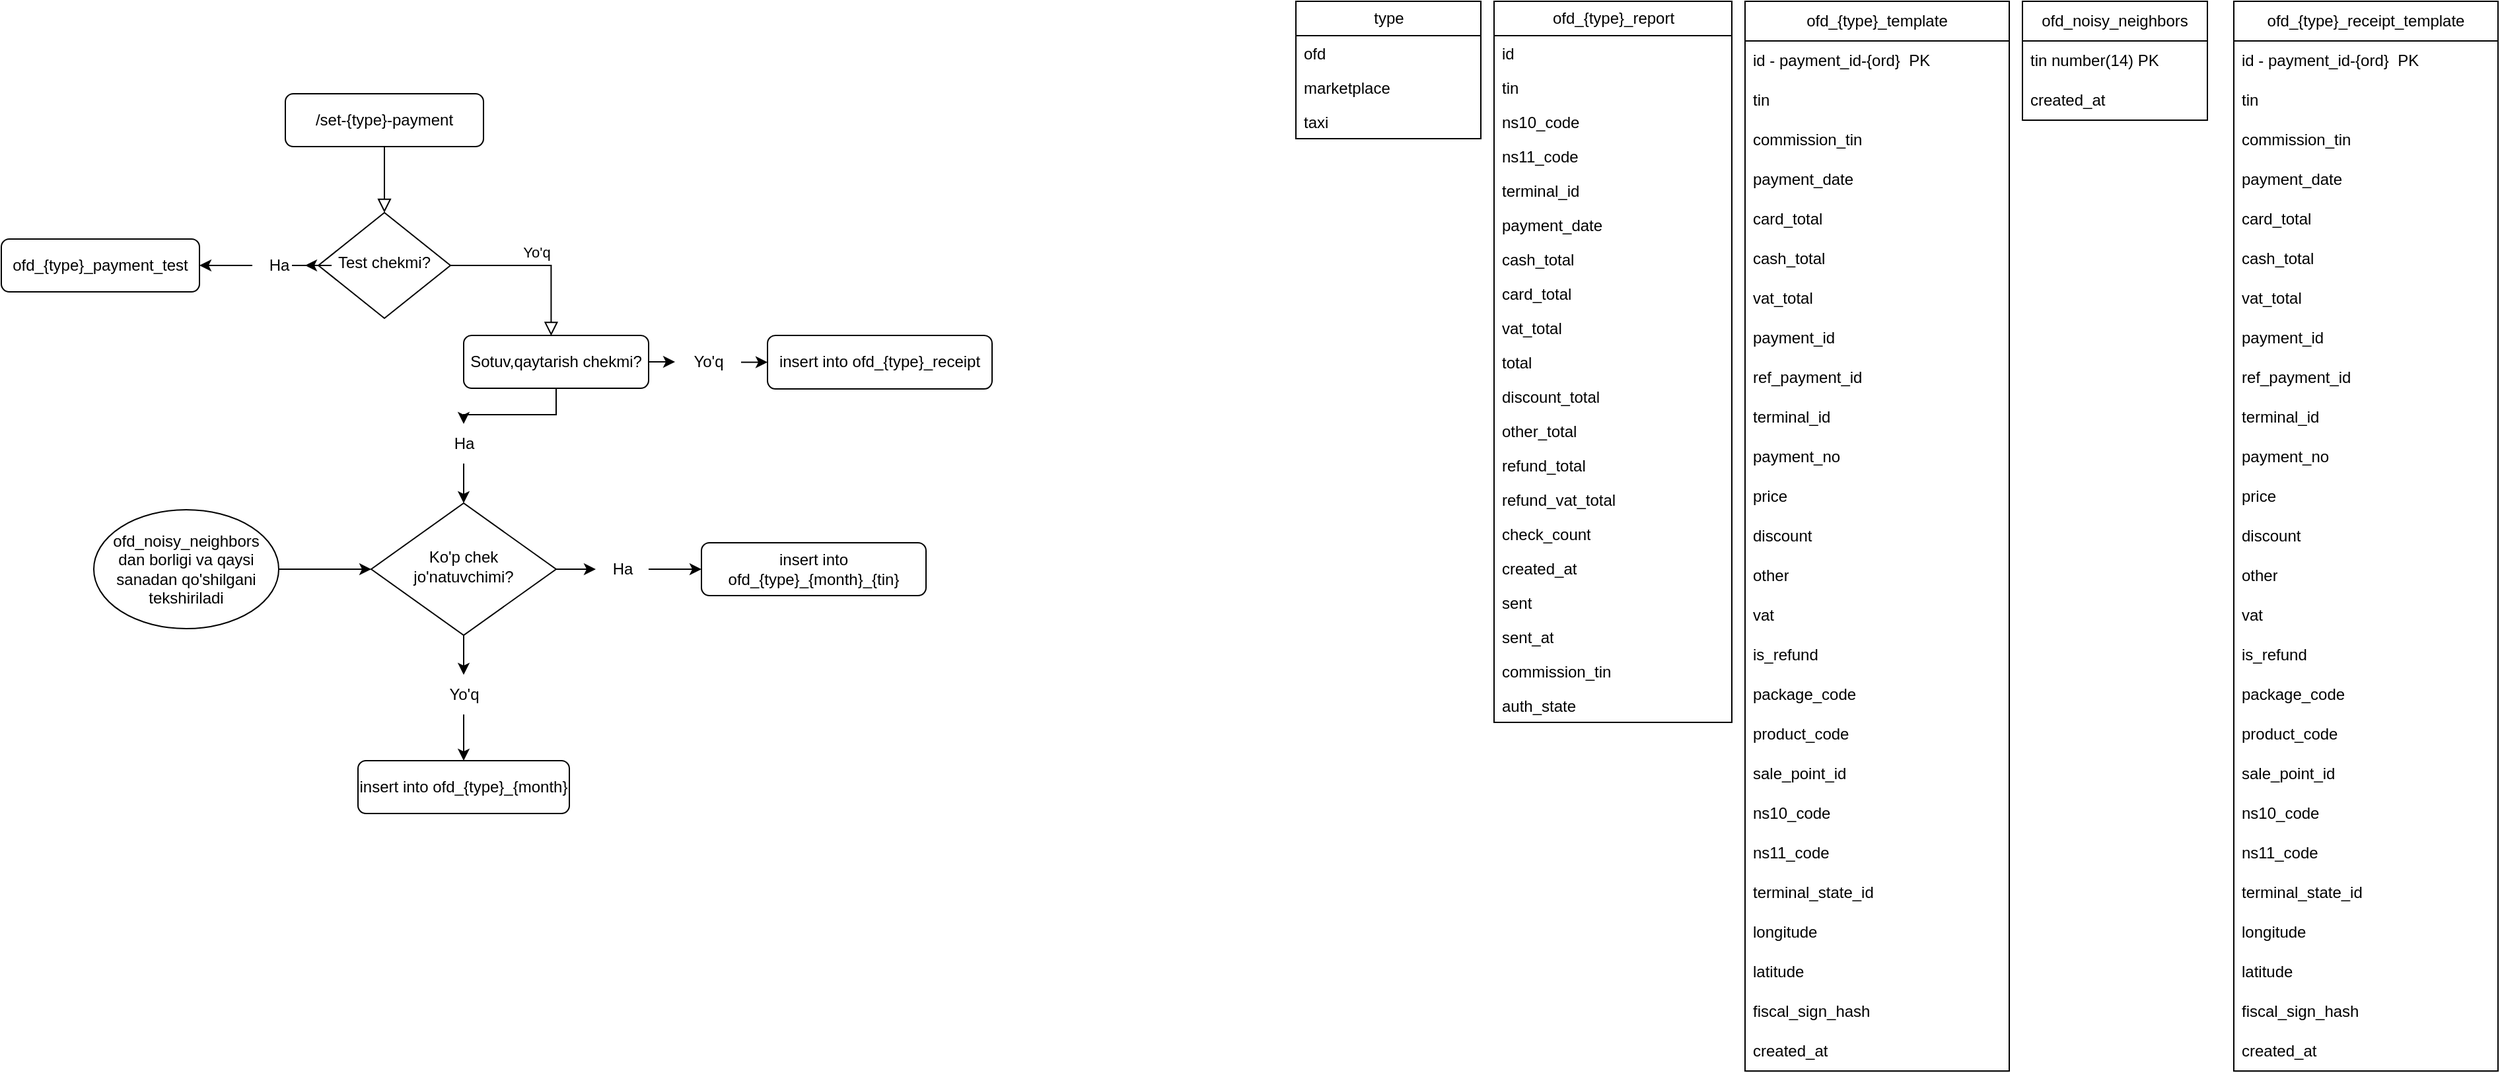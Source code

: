 <mxfile version="24.7.13">
  <diagram id="C5RBs43oDa-KdzZeNtuy" name="Page-1">
    <mxGraphModel dx="3140" dy="1285" grid="1" gridSize="10" guides="1" tooltips="1" connect="1" arrows="1" fold="1" page="1" pageScale="1" pageWidth="827" pageHeight="1169" math="0" shadow="0">
      <root>
        <mxCell id="WIyWlLk6GJQsqaUBKTNV-0" />
        <mxCell id="WIyWlLk6GJQsqaUBKTNV-1" parent="WIyWlLk6GJQsqaUBKTNV-0" />
        <mxCell id="WIyWlLk6GJQsqaUBKTNV-2" value="" style="rounded=0;html=1;jettySize=auto;orthogonalLoop=1;fontSize=11;endArrow=block;endFill=0;endSize=8;strokeWidth=1;shadow=0;labelBackgroundColor=none;edgeStyle=orthogonalEdgeStyle;" parent="WIyWlLk6GJQsqaUBKTNV-1" source="WIyWlLk6GJQsqaUBKTNV-3" target="WIyWlLk6GJQsqaUBKTNV-6" edge="1">
          <mxGeometry relative="1" as="geometry" />
        </mxCell>
        <mxCell id="WIyWlLk6GJQsqaUBKTNV-3" value="/set-{type}-payment" style="rounded=1;whiteSpace=wrap;html=1;fontSize=12;glass=0;strokeWidth=1;shadow=0;" parent="WIyWlLk6GJQsqaUBKTNV-1" vertex="1">
          <mxGeometry x="145" y="80" width="150" height="40" as="geometry" />
        </mxCell>
        <mxCell id="WIyWlLk6GJQsqaUBKTNV-5" value="Yo&#39;q" style="edgeStyle=orthogonalEdgeStyle;rounded=0;html=1;jettySize=auto;orthogonalLoop=1;fontSize=11;endArrow=block;endFill=0;endSize=8;strokeWidth=1;shadow=0;labelBackgroundColor=none;entryX=0.473;entryY=0.007;entryDx=0;entryDy=0;entryPerimeter=0;" parent="WIyWlLk6GJQsqaUBKTNV-1" source="WIyWlLk6GJQsqaUBKTNV-6" target="NtTz9BJ7VQe6Hp9lCEx9-75" edge="1">
          <mxGeometry x="-0.005" y="10" relative="1" as="geometry">
            <mxPoint as="offset" />
          </mxGeometry>
        </mxCell>
        <mxCell id="WIyWlLk6GJQsqaUBKTNV-6" value="Test chekmi?" style="rhombus;whiteSpace=wrap;html=1;shadow=0;fontFamily=Helvetica;fontSize=12;align=center;strokeWidth=1;spacing=6;spacingTop=-4;" parent="WIyWlLk6GJQsqaUBKTNV-1" vertex="1">
          <mxGeometry x="170" y="170" width="100" height="80" as="geometry" />
        </mxCell>
        <mxCell id="NtTz9BJ7VQe6Hp9lCEx9-1" value="ofd_{type}_payment_test" style="rounded=1;whiteSpace=wrap;html=1;fontSize=12;glass=0;strokeWidth=1;shadow=0;" vertex="1" parent="WIyWlLk6GJQsqaUBKTNV-1">
          <mxGeometry x="-70" y="190" width="150" height="40" as="geometry" />
        </mxCell>
        <mxCell id="NtTz9BJ7VQe6Hp9lCEx9-5" value="insert into ofd_{type}_{month}_{tin}" style="whiteSpace=wrap;html=1;rounded=1;glass=0;strokeWidth=1;shadow=0;" vertex="1" parent="WIyWlLk6GJQsqaUBKTNV-1">
          <mxGeometry x="460" y="420" width="170" height="40" as="geometry" />
        </mxCell>
        <mxCell id="NtTz9BJ7VQe6Hp9lCEx9-10" value="insert into ofd_{type}_{month}" style="whiteSpace=wrap;html=1;rounded=1;glass=0;strokeWidth=1;shadow=0;" vertex="1" parent="WIyWlLk6GJQsqaUBKTNV-1">
          <mxGeometry x="200" y="585" width="160" height="40" as="geometry" />
        </mxCell>
        <mxCell id="NtTz9BJ7VQe6Hp9lCEx9-19" value="ofd_{type}_template" style="swimlane;fontStyle=0;childLayout=stackLayout;horizontal=1;startSize=30;horizontalStack=0;resizeParent=1;resizeParentMax=0;resizeLast=0;collapsible=1;marginBottom=0;whiteSpace=wrap;html=1;" vertex="1" parent="WIyWlLk6GJQsqaUBKTNV-1">
          <mxGeometry x="1250" y="10" width="200" height="810" as="geometry" />
        </mxCell>
        <mxCell id="NtTz9BJ7VQe6Hp9lCEx9-20" value="id - payment_id-{ord}&amp;nbsp; PK" style="text;strokeColor=none;fillColor=none;align=left;verticalAlign=middle;spacingLeft=4;spacingRight=4;overflow=hidden;points=[[0,0.5],[1,0.5]];portConstraint=eastwest;rotatable=0;whiteSpace=wrap;html=1;" vertex="1" parent="NtTz9BJ7VQe6Hp9lCEx9-19">
          <mxGeometry y="30" width="200" height="30" as="geometry" />
        </mxCell>
        <mxCell id="NtTz9BJ7VQe6Hp9lCEx9-21" value="tin" style="text;strokeColor=none;fillColor=none;align=left;verticalAlign=middle;spacingLeft=4;spacingRight=4;overflow=hidden;points=[[0,0.5],[1,0.5]];portConstraint=eastwest;rotatable=0;whiteSpace=wrap;html=1;" vertex="1" parent="NtTz9BJ7VQe6Hp9lCEx9-19">
          <mxGeometry y="60" width="200" height="30" as="geometry" />
        </mxCell>
        <mxCell id="NtTz9BJ7VQe6Hp9lCEx9-28" value="commission_tin" style="text;strokeColor=none;fillColor=none;align=left;verticalAlign=middle;spacingLeft=4;spacingRight=4;overflow=hidden;points=[[0,0.5],[1,0.5]];portConstraint=eastwest;rotatable=0;whiteSpace=wrap;html=1;" vertex="1" parent="NtTz9BJ7VQe6Hp9lCEx9-19">
          <mxGeometry y="90" width="200" height="30" as="geometry" />
        </mxCell>
        <mxCell id="NtTz9BJ7VQe6Hp9lCEx9-42" value="payment_date" style="text;strokeColor=none;fillColor=none;align=left;verticalAlign=middle;spacingLeft=4;spacingRight=4;overflow=hidden;points=[[0,0.5],[1,0.5]];portConstraint=eastwest;rotatable=0;whiteSpace=wrap;html=1;" vertex="1" parent="NtTz9BJ7VQe6Hp9lCEx9-19">
          <mxGeometry y="120" width="200" height="30" as="geometry" />
        </mxCell>
        <mxCell id="NtTz9BJ7VQe6Hp9lCEx9-23" value="card_total" style="text;strokeColor=none;fillColor=none;align=left;verticalAlign=middle;spacingLeft=4;spacingRight=4;overflow=hidden;points=[[0,0.5],[1,0.5]];portConstraint=eastwest;rotatable=0;whiteSpace=wrap;html=1;" vertex="1" parent="NtTz9BJ7VQe6Hp9lCEx9-19">
          <mxGeometry y="150" width="200" height="30" as="geometry" />
        </mxCell>
        <mxCell id="NtTz9BJ7VQe6Hp9lCEx9-24" value="cash_total" style="text;strokeColor=none;fillColor=none;align=left;verticalAlign=middle;spacingLeft=4;spacingRight=4;overflow=hidden;points=[[0,0.5],[1,0.5]];portConstraint=eastwest;rotatable=0;whiteSpace=wrap;html=1;" vertex="1" parent="NtTz9BJ7VQe6Hp9lCEx9-19">
          <mxGeometry y="180" width="200" height="30" as="geometry" />
        </mxCell>
        <mxCell id="NtTz9BJ7VQe6Hp9lCEx9-43" value="vat_total" style="text;strokeColor=none;fillColor=none;align=left;verticalAlign=middle;spacingLeft=4;spacingRight=4;overflow=hidden;points=[[0,0.5],[1,0.5]];portConstraint=eastwest;rotatable=0;whiteSpace=wrap;html=1;" vertex="1" parent="NtTz9BJ7VQe6Hp9lCEx9-19">
          <mxGeometry y="210" width="200" height="30" as="geometry" />
        </mxCell>
        <mxCell id="NtTz9BJ7VQe6Hp9lCEx9-25" value="payment_id" style="text;strokeColor=none;fillColor=none;align=left;verticalAlign=middle;spacingLeft=4;spacingRight=4;overflow=hidden;points=[[0,0.5],[1,0.5]];portConstraint=eastwest;rotatable=0;whiteSpace=wrap;html=1;" vertex="1" parent="NtTz9BJ7VQe6Hp9lCEx9-19">
          <mxGeometry y="240" width="200" height="30" as="geometry" />
        </mxCell>
        <mxCell id="NtTz9BJ7VQe6Hp9lCEx9-31" value="ref_payment_id" style="text;strokeColor=none;fillColor=none;align=left;verticalAlign=middle;spacingLeft=4;spacingRight=4;overflow=hidden;points=[[0,0.5],[1,0.5]];portConstraint=eastwest;rotatable=0;whiteSpace=wrap;html=1;" vertex="1" parent="NtTz9BJ7VQe6Hp9lCEx9-19">
          <mxGeometry y="270" width="200" height="30" as="geometry" />
        </mxCell>
        <mxCell id="NtTz9BJ7VQe6Hp9lCEx9-26" value="terminal_id" style="text;strokeColor=none;fillColor=none;align=left;verticalAlign=middle;spacingLeft=4;spacingRight=4;overflow=hidden;points=[[0,0.5],[1,0.5]];portConstraint=eastwest;rotatable=0;whiteSpace=wrap;html=1;" vertex="1" parent="NtTz9BJ7VQe6Hp9lCEx9-19">
          <mxGeometry y="300" width="200" height="30" as="geometry" />
        </mxCell>
        <mxCell id="NtTz9BJ7VQe6Hp9lCEx9-37" value="payment_no" style="text;strokeColor=none;fillColor=none;align=left;verticalAlign=middle;spacingLeft=4;spacingRight=4;overflow=hidden;points=[[0,0.5],[1,0.5]];portConstraint=eastwest;rotatable=0;whiteSpace=wrap;html=1;" vertex="1" parent="NtTz9BJ7VQe6Hp9lCEx9-19">
          <mxGeometry y="330" width="200" height="30" as="geometry" />
        </mxCell>
        <mxCell id="NtTz9BJ7VQe6Hp9lCEx9-27" value="price" style="text;strokeColor=none;fillColor=none;align=left;verticalAlign=middle;spacingLeft=4;spacingRight=4;overflow=hidden;points=[[0,0.5],[1,0.5]];portConstraint=eastwest;rotatable=0;whiteSpace=wrap;html=1;" vertex="1" parent="NtTz9BJ7VQe6Hp9lCEx9-19">
          <mxGeometry y="360" width="200" height="30" as="geometry" />
        </mxCell>
        <mxCell id="NtTz9BJ7VQe6Hp9lCEx9-29" value="discount" style="text;strokeColor=none;fillColor=none;align=left;verticalAlign=middle;spacingLeft=4;spacingRight=4;overflow=hidden;points=[[0,0.5],[1,0.5]];portConstraint=eastwest;rotatable=0;whiteSpace=wrap;html=1;" vertex="1" parent="NtTz9BJ7VQe6Hp9lCEx9-19">
          <mxGeometry y="390" width="200" height="30" as="geometry" />
        </mxCell>
        <mxCell id="NtTz9BJ7VQe6Hp9lCEx9-30" value="other" style="text;strokeColor=none;fillColor=none;align=left;verticalAlign=middle;spacingLeft=4;spacingRight=4;overflow=hidden;points=[[0,0.5],[1,0.5]];portConstraint=eastwest;rotatable=0;whiteSpace=wrap;html=1;" vertex="1" parent="NtTz9BJ7VQe6Hp9lCEx9-19">
          <mxGeometry y="420" width="200" height="30" as="geometry" />
        </mxCell>
        <mxCell id="NtTz9BJ7VQe6Hp9lCEx9-44" value="vat" style="text;strokeColor=none;fillColor=none;align=left;verticalAlign=middle;spacingLeft=4;spacingRight=4;overflow=hidden;points=[[0,0.5],[1,0.5]];portConstraint=eastwest;rotatable=0;whiteSpace=wrap;html=1;" vertex="1" parent="NtTz9BJ7VQe6Hp9lCEx9-19">
          <mxGeometry y="450" width="200" height="30" as="geometry" />
        </mxCell>
        <mxCell id="NtTz9BJ7VQe6Hp9lCEx9-32" value="is_refund" style="text;strokeColor=none;fillColor=none;align=left;verticalAlign=middle;spacingLeft=4;spacingRight=4;overflow=hidden;points=[[0,0.5],[1,0.5]];portConstraint=eastwest;rotatable=0;whiteSpace=wrap;html=1;" vertex="1" parent="NtTz9BJ7VQe6Hp9lCEx9-19">
          <mxGeometry y="480" width="200" height="30" as="geometry" />
        </mxCell>
        <mxCell id="NtTz9BJ7VQe6Hp9lCEx9-33" value="package_code" style="text;strokeColor=none;fillColor=none;align=left;verticalAlign=middle;spacingLeft=4;spacingRight=4;overflow=hidden;points=[[0,0.5],[1,0.5]];portConstraint=eastwest;rotatable=0;whiteSpace=wrap;html=1;" vertex="1" parent="NtTz9BJ7VQe6Hp9lCEx9-19">
          <mxGeometry y="510" width="200" height="30" as="geometry" />
        </mxCell>
        <mxCell id="NtTz9BJ7VQe6Hp9lCEx9-38" value="product_code" style="text;strokeColor=none;fillColor=none;align=left;verticalAlign=middle;spacingLeft=4;spacingRight=4;overflow=hidden;points=[[0,0.5],[1,0.5]];portConstraint=eastwest;rotatable=0;whiteSpace=wrap;html=1;" vertex="1" parent="NtTz9BJ7VQe6Hp9lCEx9-19">
          <mxGeometry y="540" width="200" height="30" as="geometry" />
        </mxCell>
        <mxCell id="NtTz9BJ7VQe6Hp9lCEx9-34" value="sale_point_id" style="text;strokeColor=none;fillColor=none;align=left;verticalAlign=middle;spacingLeft=4;spacingRight=4;overflow=hidden;points=[[0,0.5],[1,0.5]];portConstraint=eastwest;rotatable=0;whiteSpace=wrap;html=1;" vertex="1" parent="NtTz9BJ7VQe6Hp9lCEx9-19">
          <mxGeometry y="570" width="200" height="30" as="geometry" />
        </mxCell>
        <mxCell id="NtTz9BJ7VQe6Hp9lCEx9-35" value="ns10_code" style="text;strokeColor=none;fillColor=none;align=left;verticalAlign=middle;spacingLeft=4;spacingRight=4;overflow=hidden;points=[[0,0.5],[1,0.5]];portConstraint=eastwest;rotatable=0;whiteSpace=wrap;html=1;" vertex="1" parent="NtTz9BJ7VQe6Hp9lCEx9-19">
          <mxGeometry y="600" width="200" height="30" as="geometry" />
        </mxCell>
        <mxCell id="NtTz9BJ7VQe6Hp9lCEx9-36" value="ns11_code" style="text;strokeColor=none;fillColor=none;align=left;verticalAlign=middle;spacingLeft=4;spacingRight=4;overflow=hidden;points=[[0,0.5],[1,0.5]];portConstraint=eastwest;rotatable=0;whiteSpace=wrap;html=1;" vertex="1" parent="NtTz9BJ7VQe6Hp9lCEx9-19">
          <mxGeometry y="630" width="200" height="30" as="geometry" />
        </mxCell>
        <mxCell id="NtTz9BJ7VQe6Hp9lCEx9-39" value="terminal_state_id" style="text;strokeColor=none;fillColor=none;align=left;verticalAlign=middle;spacingLeft=4;spacingRight=4;overflow=hidden;points=[[0,0.5],[1,0.5]];portConstraint=eastwest;rotatable=0;whiteSpace=wrap;html=1;" vertex="1" parent="NtTz9BJ7VQe6Hp9lCEx9-19">
          <mxGeometry y="660" width="200" height="30" as="geometry" />
        </mxCell>
        <mxCell id="NtTz9BJ7VQe6Hp9lCEx9-40" value="longitude" style="text;strokeColor=none;fillColor=none;align=left;verticalAlign=middle;spacingLeft=4;spacingRight=4;overflow=hidden;points=[[0,0.5],[1,0.5]];portConstraint=eastwest;rotatable=0;whiteSpace=wrap;html=1;" vertex="1" parent="NtTz9BJ7VQe6Hp9lCEx9-19">
          <mxGeometry y="690" width="200" height="30" as="geometry" />
        </mxCell>
        <mxCell id="NtTz9BJ7VQe6Hp9lCEx9-41" value="latitude" style="text;strokeColor=none;fillColor=none;align=left;verticalAlign=middle;spacingLeft=4;spacingRight=4;overflow=hidden;points=[[0,0.5],[1,0.5]];portConstraint=eastwest;rotatable=0;whiteSpace=wrap;html=1;" vertex="1" parent="NtTz9BJ7VQe6Hp9lCEx9-19">
          <mxGeometry y="720" width="200" height="30" as="geometry" />
        </mxCell>
        <mxCell id="NtTz9BJ7VQe6Hp9lCEx9-45" value="fiscal_sign_hash" style="text;strokeColor=none;fillColor=none;align=left;verticalAlign=middle;spacingLeft=4;spacingRight=4;overflow=hidden;points=[[0,0.5],[1,0.5]];portConstraint=eastwest;rotatable=0;whiteSpace=wrap;html=1;" vertex="1" parent="NtTz9BJ7VQe6Hp9lCEx9-19">
          <mxGeometry y="750" width="200" height="30" as="geometry" />
        </mxCell>
        <mxCell id="NtTz9BJ7VQe6Hp9lCEx9-46" value="created_at" style="text;strokeColor=none;fillColor=none;align=left;verticalAlign=middle;spacingLeft=4;spacingRight=4;overflow=hidden;points=[[0,0.5],[1,0.5]];portConstraint=eastwest;rotatable=0;whiteSpace=wrap;html=1;" vertex="1" parent="NtTz9BJ7VQe6Hp9lCEx9-19">
          <mxGeometry y="780" width="200" height="30" as="geometry" />
        </mxCell>
        <mxCell id="NtTz9BJ7VQe6Hp9lCEx9-47" value="ofd_noisy_neighbors" style="swimlane;fontStyle=0;childLayout=stackLayout;horizontal=1;startSize=30;horizontalStack=0;resizeParent=1;resizeParentMax=0;resizeLast=0;collapsible=1;marginBottom=0;whiteSpace=wrap;html=1;" vertex="1" parent="WIyWlLk6GJQsqaUBKTNV-1">
          <mxGeometry x="1460" y="10" width="140" height="90" as="geometry" />
        </mxCell>
        <mxCell id="NtTz9BJ7VQe6Hp9lCEx9-48" value="tin number(14) PK" style="text;strokeColor=none;fillColor=none;align=left;verticalAlign=middle;spacingLeft=4;spacingRight=4;overflow=hidden;points=[[0,0.5],[1,0.5]];portConstraint=eastwest;rotatable=0;whiteSpace=wrap;html=1;" vertex="1" parent="NtTz9BJ7VQe6Hp9lCEx9-47">
          <mxGeometry y="30" width="140" height="30" as="geometry" />
        </mxCell>
        <mxCell id="NtTz9BJ7VQe6Hp9lCEx9-49" value="created_at" style="text;strokeColor=none;fillColor=none;align=left;verticalAlign=middle;spacingLeft=4;spacingRight=4;overflow=hidden;points=[[0,0.5],[1,0.5]];portConstraint=eastwest;rotatable=0;whiteSpace=wrap;html=1;" vertex="1" parent="NtTz9BJ7VQe6Hp9lCEx9-47">
          <mxGeometry y="60" width="140" height="30" as="geometry" />
        </mxCell>
        <mxCell id="NtTz9BJ7VQe6Hp9lCEx9-119" style="edgeStyle=orthogonalEdgeStyle;rounded=0;orthogonalLoop=1;jettySize=auto;html=1;entryX=0;entryY=0.5;entryDx=0;entryDy=0;" edge="1" parent="WIyWlLk6GJQsqaUBKTNV-1" source="NtTz9BJ7VQe6Hp9lCEx9-52" target="NtTz9BJ7VQe6Hp9lCEx9-115">
          <mxGeometry relative="1" as="geometry" />
        </mxCell>
        <mxCell id="NtTz9BJ7VQe6Hp9lCEx9-52" value="ofd_noisy_neighbors&lt;div&gt;dan borligi va qaysi sanadan qo&#39;shilgani&lt;/div&gt;&lt;div&gt;tekshiriladi&lt;/div&gt;" style="ellipse;whiteSpace=wrap;html=1;" vertex="1" parent="WIyWlLk6GJQsqaUBKTNV-1">
          <mxGeometry y="395" width="140" height="90" as="geometry" />
        </mxCell>
        <mxCell id="NtTz9BJ7VQe6Hp9lCEx9-54" value="ofd_{type}_report" style="swimlane;fontStyle=0;childLayout=stackLayout;horizontal=1;startSize=26;fillColor=none;horizontalStack=0;resizeParent=1;resizeParentMax=0;resizeLast=0;collapsible=1;marginBottom=0;html=1;" vertex="1" parent="WIyWlLk6GJQsqaUBKTNV-1">
          <mxGeometry x="1060" y="10" width="180" height="546" as="geometry" />
        </mxCell>
        <mxCell id="NtTz9BJ7VQe6Hp9lCEx9-55" value="id" style="text;strokeColor=none;fillColor=none;align=left;verticalAlign=top;spacingLeft=4;spacingRight=4;overflow=hidden;rotatable=0;points=[[0,0.5],[1,0.5]];portConstraint=eastwest;whiteSpace=wrap;html=1;" vertex="1" parent="NtTz9BJ7VQe6Hp9lCEx9-54">
          <mxGeometry y="26" width="180" height="26" as="geometry" />
        </mxCell>
        <mxCell id="NtTz9BJ7VQe6Hp9lCEx9-56" value="tin" style="text;strokeColor=none;fillColor=none;align=left;verticalAlign=top;spacingLeft=4;spacingRight=4;overflow=hidden;rotatable=0;points=[[0,0.5],[1,0.5]];portConstraint=eastwest;whiteSpace=wrap;html=1;" vertex="1" parent="NtTz9BJ7VQe6Hp9lCEx9-54">
          <mxGeometry y="52" width="180" height="26" as="geometry" />
        </mxCell>
        <mxCell id="NtTz9BJ7VQe6Hp9lCEx9-57" value="ns10_code" style="text;strokeColor=none;fillColor=none;align=left;verticalAlign=top;spacingLeft=4;spacingRight=4;overflow=hidden;rotatable=0;points=[[0,0.5],[1,0.5]];portConstraint=eastwest;whiteSpace=wrap;html=1;" vertex="1" parent="NtTz9BJ7VQe6Hp9lCEx9-54">
          <mxGeometry y="78" width="180" height="26" as="geometry" />
        </mxCell>
        <mxCell id="NtTz9BJ7VQe6Hp9lCEx9-58" value="ns11_code" style="text;strokeColor=none;fillColor=none;align=left;verticalAlign=top;spacingLeft=4;spacingRight=4;overflow=hidden;rotatable=0;points=[[0,0.5],[1,0.5]];portConstraint=eastwest;whiteSpace=wrap;html=1;" vertex="1" parent="NtTz9BJ7VQe6Hp9lCEx9-54">
          <mxGeometry y="104" width="180" height="26" as="geometry" />
        </mxCell>
        <mxCell id="NtTz9BJ7VQe6Hp9lCEx9-59" value="terminal_id" style="text;strokeColor=none;fillColor=none;align=left;verticalAlign=top;spacingLeft=4;spacingRight=4;overflow=hidden;rotatable=0;points=[[0,0.5],[1,0.5]];portConstraint=eastwest;whiteSpace=wrap;html=1;" vertex="1" parent="NtTz9BJ7VQe6Hp9lCEx9-54">
          <mxGeometry y="130" width="180" height="26" as="geometry" />
        </mxCell>
        <mxCell id="NtTz9BJ7VQe6Hp9lCEx9-60" value="payment_date" style="text;strokeColor=none;fillColor=none;align=left;verticalAlign=top;spacingLeft=4;spacingRight=4;overflow=hidden;rotatable=0;points=[[0,0.5],[1,0.5]];portConstraint=eastwest;whiteSpace=wrap;html=1;" vertex="1" parent="NtTz9BJ7VQe6Hp9lCEx9-54">
          <mxGeometry y="156" width="180" height="26" as="geometry" />
        </mxCell>
        <mxCell id="NtTz9BJ7VQe6Hp9lCEx9-61" value="cash_total" style="text;strokeColor=none;fillColor=none;align=left;verticalAlign=top;spacingLeft=4;spacingRight=4;overflow=hidden;rotatable=0;points=[[0,0.5],[1,0.5]];portConstraint=eastwest;whiteSpace=wrap;html=1;" vertex="1" parent="NtTz9BJ7VQe6Hp9lCEx9-54">
          <mxGeometry y="182" width="180" height="26" as="geometry" />
        </mxCell>
        <mxCell id="NtTz9BJ7VQe6Hp9lCEx9-62" value="card_total" style="text;strokeColor=none;fillColor=none;align=left;verticalAlign=top;spacingLeft=4;spacingRight=4;overflow=hidden;rotatable=0;points=[[0,0.5],[1,0.5]];portConstraint=eastwest;whiteSpace=wrap;html=1;" vertex="1" parent="NtTz9BJ7VQe6Hp9lCEx9-54">
          <mxGeometry y="208" width="180" height="26" as="geometry" />
        </mxCell>
        <mxCell id="NtTz9BJ7VQe6Hp9lCEx9-63" value="vat_total" style="text;strokeColor=none;fillColor=none;align=left;verticalAlign=top;spacingLeft=4;spacingRight=4;overflow=hidden;rotatable=0;points=[[0,0.5],[1,0.5]];portConstraint=eastwest;whiteSpace=wrap;html=1;" vertex="1" parent="NtTz9BJ7VQe6Hp9lCEx9-54">
          <mxGeometry y="234" width="180" height="26" as="geometry" />
        </mxCell>
        <mxCell id="NtTz9BJ7VQe6Hp9lCEx9-64" value="total" style="text;strokeColor=none;fillColor=none;align=left;verticalAlign=top;spacingLeft=4;spacingRight=4;overflow=hidden;rotatable=0;points=[[0,0.5],[1,0.5]];portConstraint=eastwest;whiteSpace=wrap;html=1;" vertex="1" parent="NtTz9BJ7VQe6Hp9lCEx9-54">
          <mxGeometry y="260" width="180" height="26" as="geometry" />
        </mxCell>
        <mxCell id="NtTz9BJ7VQe6Hp9lCEx9-65" value="discount_total" style="text;strokeColor=none;fillColor=none;align=left;verticalAlign=top;spacingLeft=4;spacingRight=4;overflow=hidden;rotatable=0;points=[[0,0.5],[1,0.5]];portConstraint=eastwest;whiteSpace=wrap;html=1;" vertex="1" parent="NtTz9BJ7VQe6Hp9lCEx9-54">
          <mxGeometry y="286" width="180" height="26" as="geometry" />
        </mxCell>
        <mxCell id="NtTz9BJ7VQe6Hp9lCEx9-66" value="other_total" style="text;strokeColor=none;fillColor=none;align=left;verticalAlign=top;spacingLeft=4;spacingRight=4;overflow=hidden;rotatable=0;points=[[0,0.5],[1,0.5]];portConstraint=eastwest;whiteSpace=wrap;html=1;" vertex="1" parent="NtTz9BJ7VQe6Hp9lCEx9-54">
          <mxGeometry y="312" width="180" height="26" as="geometry" />
        </mxCell>
        <mxCell id="NtTz9BJ7VQe6Hp9lCEx9-67" value="refund_total" style="text;strokeColor=none;fillColor=none;align=left;verticalAlign=top;spacingLeft=4;spacingRight=4;overflow=hidden;rotatable=0;points=[[0,0.5],[1,0.5]];portConstraint=eastwest;whiteSpace=wrap;html=1;" vertex="1" parent="NtTz9BJ7VQe6Hp9lCEx9-54">
          <mxGeometry y="338" width="180" height="26" as="geometry" />
        </mxCell>
        <mxCell id="NtTz9BJ7VQe6Hp9lCEx9-68" value="refund_vat_total" style="text;strokeColor=none;fillColor=none;align=left;verticalAlign=top;spacingLeft=4;spacingRight=4;overflow=hidden;rotatable=0;points=[[0,0.5],[1,0.5]];portConstraint=eastwest;whiteSpace=wrap;html=1;" vertex="1" parent="NtTz9BJ7VQe6Hp9lCEx9-54">
          <mxGeometry y="364" width="180" height="26" as="geometry" />
        </mxCell>
        <mxCell id="NtTz9BJ7VQe6Hp9lCEx9-69" value="check_count" style="text;strokeColor=none;fillColor=none;align=left;verticalAlign=top;spacingLeft=4;spacingRight=4;overflow=hidden;rotatable=0;points=[[0,0.5],[1,0.5]];portConstraint=eastwest;whiteSpace=wrap;html=1;" vertex="1" parent="NtTz9BJ7VQe6Hp9lCEx9-54">
          <mxGeometry y="390" width="180" height="26" as="geometry" />
        </mxCell>
        <mxCell id="NtTz9BJ7VQe6Hp9lCEx9-70" value="created_at" style="text;strokeColor=none;fillColor=none;align=left;verticalAlign=top;spacingLeft=4;spacingRight=4;overflow=hidden;rotatable=0;points=[[0,0.5],[1,0.5]];portConstraint=eastwest;whiteSpace=wrap;html=1;" vertex="1" parent="NtTz9BJ7VQe6Hp9lCEx9-54">
          <mxGeometry y="416" width="180" height="26" as="geometry" />
        </mxCell>
        <mxCell id="NtTz9BJ7VQe6Hp9lCEx9-71" value="sent" style="text;strokeColor=none;fillColor=none;align=left;verticalAlign=top;spacingLeft=4;spacingRight=4;overflow=hidden;rotatable=0;points=[[0,0.5],[1,0.5]];portConstraint=eastwest;whiteSpace=wrap;html=1;" vertex="1" parent="NtTz9BJ7VQe6Hp9lCEx9-54">
          <mxGeometry y="442" width="180" height="26" as="geometry" />
        </mxCell>
        <mxCell id="NtTz9BJ7VQe6Hp9lCEx9-72" value="sent_at" style="text;strokeColor=none;fillColor=none;align=left;verticalAlign=top;spacingLeft=4;spacingRight=4;overflow=hidden;rotatable=0;points=[[0,0.5],[1,0.5]];portConstraint=eastwest;whiteSpace=wrap;html=1;" vertex="1" parent="NtTz9BJ7VQe6Hp9lCEx9-54">
          <mxGeometry y="468" width="180" height="26" as="geometry" />
        </mxCell>
        <mxCell id="NtTz9BJ7VQe6Hp9lCEx9-73" value="commission_tin" style="text;strokeColor=none;fillColor=none;align=left;verticalAlign=top;spacingLeft=4;spacingRight=4;overflow=hidden;rotatable=0;points=[[0,0.5],[1,0.5]];portConstraint=eastwest;whiteSpace=wrap;html=1;" vertex="1" parent="NtTz9BJ7VQe6Hp9lCEx9-54">
          <mxGeometry y="494" width="180" height="26" as="geometry" />
        </mxCell>
        <mxCell id="NtTz9BJ7VQe6Hp9lCEx9-74" value="auth_state" style="text;strokeColor=none;fillColor=none;align=left;verticalAlign=top;spacingLeft=4;spacingRight=4;overflow=hidden;rotatable=0;points=[[0,0.5],[1,0.5]];portConstraint=eastwest;whiteSpace=wrap;html=1;" vertex="1" parent="NtTz9BJ7VQe6Hp9lCEx9-54">
          <mxGeometry y="520" width="180" height="26" as="geometry" />
        </mxCell>
        <mxCell id="NtTz9BJ7VQe6Hp9lCEx9-80" value="" style="edgeStyle=orthogonalEdgeStyle;rounded=0;orthogonalLoop=1;jettySize=auto;html=1;" edge="1" parent="WIyWlLk6GJQsqaUBKTNV-1" source="NtTz9BJ7VQe6Hp9lCEx9-112" target="NtTz9BJ7VQe6Hp9lCEx9-79">
          <mxGeometry relative="1" as="geometry" />
        </mxCell>
        <mxCell id="NtTz9BJ7VQe6Hp9lCEx9-118" style="edgeStyle=orthogonalEdgeStyle;rounded=0;orthogonalLoop=1;jettySize=auto;html=1;entryX=0.5;entryY=0;entryDx=0;entryDy=0;" edge="1" parent="WIyWlLk6GJQsqaUBKTNV-1" source="NtTz9BJ7VQe6Hp9lCEx9-78" target="NtTz9BJ7VQe6Hp9lCEx9-115">
          <mxGeometry relative="1" as="geometry" />
        </mxCell>
        <mxCell id="NtTz9BJ7VQe6Hp9lCEx9-75" value="Sotuv,qaytarish chekmi?" style="rounded=1;whiteSpace=wrap;html=1;fontSize=12;glass=0;strokeWidth=1;shadow=0;" vertex="1" parent="WIyWlLk6GJQsqaUBKTNV-1">
          <mxGeometry x="280" y="263" width="140" height="40" as="geometry" />
        </mxCell>
        <mxCell id="NtTz9BJ7VQe6Hp9lCEx9-79" value="insert into ofd_{type}_receipt" style="rounded=1;whiteSpace=wrap;html=1;glass=0;strokeWidth=1;shadow=0;" vertex="1" parent="WIyWlLk6GJQsqaUBKTNV-1">
          <mxGeometry x="510" y="263" width="170" height="40.5" as="geometry" />
        </mxCell>
        <mxCell id="NtTz9BJ7VQe6Hp9lCEx9-81" value="ofd_{type}_receipt_template" style="swimlane;fontStyle=0;childLayout=stackLayout;horizontal=1;startSize=30;horizontalStack=0;resizeParent=1;resizeParentMax=0;resizeLast=0;collapsible=1;marginBottom=0;whiteSpace=wrap;html=1;" vertex="1" parent="WIyWlLk6GJQsqaUBKTNV-1">
          <mxGeometry x="1620" y="10" width="200" height="810" as="geometry" />
        </mxCell>
        <mxCell id="NtTz9BJ7VQe6Hp9lCEx9-82" value="id - payment_id-{ord}&amp;nbsp; PK" style="text;strokeColor=none;fillColor=none;align=left;verticalAlign=middle;spacingLeft=4;spacingRight=4;overflow=hidden;points=[[0,0.5],[1,0.5]];portConstraint=eastwest;rotatable=0;whiteSpace=wrap;html=1;" vertex="1" parent="NtTz9BJ7VQe6Hp9lCEx9-81">
          <mxGeometry y="30" width="200" height="30" as="geometry" />
        </mxCell>
        <mxCell id="NtTz9BJ7VQe6Hp9lCEx9-83" value="tin" style="text;strokeColor=none;fillColor=none;align=left;verticalAlign=middle;spacingLeft=4;spacingRight=4;overflow=hidden;points=[[0,0.5],[1,0.5]];portConstraint=eastwest;rotatable=0;whiteSpace=wrap;html=1;" vertex="1" parent="NtTz9BJ7VQe6Hp9lCEx9-81">
          <mxGeometry y="60" width="200" height="30" as="geometry" />
        </mxCell>
        <mxCell id="NtTz9BJ7VQe6Hp9lCEx9-84" value="commission_tin" style="text;strokeColor=none;fillColor=none;align=left;verticalAlign=middle;spacingLeft=4;spacingRight=4;overflow=hidden;points=[[0,0.5],[1,0.5]];portConstraint=eastwest;rotatable=0;whiteSpace=wrap;html=1;" vertex="1" parent="NtTz9BJ7VQe6Hp9lCEx9-81">
          <mxGeometry y="90" width="200" height="30" as="geometry" />
        </mxCell>
        <mxCell id="NtTz9BJ7VQe6Hp9lCEx9-85" value="payment_date" style="text;strokeColor=none;fillColor=none;align=left;verticalAlign=middle;spacingLeft=4;spacingRight=4;overflow=hidden;points=[[0,0.5],[1,0.5]];portConstraint=eastwest;rotatable=0;whiteSpace=wrap;html=1;" vertex="1" parent="NtTz9BJ7VQe6Hp9lCEx9-81">
          <mxGeometry y="120" width="200" height="30" as="geometry" />
        </mxCell>
        <mxCell id="NtTz9BJ7VQe6Hp9lCEx9-86" value="card_total" style="text;strokeColor=none;fillColor=none;align=left;verticalAlign=middle;spacingLeft=4;spacingRight=4;overflow=hidden;points=[[0,0.5],[1,0.5]];portConstraint=eastwest;rotatable=0;whiteSpace=wrap;html=1;" vertex="1" parent="NtTz9BJ7VQe6Hp9lCEx9-81">
          <mxGeometry y="150" width="200" height="30" as="geometry" />
        </mxCell>
        <mxCell id="NtTz9BJ7VQe6Hp9lCEx9-87" value="cash_total" style="text;strokeColor=none;fillColor=none;align=left;verticalAlign=middle;spacingLeft=4;spacingRight=4;overflow=hidden;points=[[0,0.5],[1,0.5]];portConstraint=eastwest;rotatable=0;whiteSpace=wrap;html=1;" vertex="1" parent="NtTz9BJ7VQe6Hp9lCEx9-81">
          <mxGeometry y="180" width="200" height="30" as="geometry" />
        </mxCell>
        <mxCell id="NtTz9BJ7VQe6Hp9lCEx9-88" value="vat_total" style="text;strokeColor=none;fillColor=none;align=left;verticalAlign=middle;spacingLeft=4;spacingRight=4;overflow=hidden;points=[[0,0.5],[1,0.5]];portConstraint=eastwest;rotatable=0;whiteSpace=wrap;html=1;" vertex="1" parent="NtTz9BJ7VQe6Hp9lCEx9-81">
          <mxGeometry y="210" width="200" height="30" as="geometry" />
        </mxCell>
        <mxCell id="NtTz9BJ7VQe6Hp9lCEx9-89" value="payment_id" style="text;strokeColor=none;fillColor=none;align=left;verticalAlign=middle;spacingLeft=4;spacingRight=4;overflow=hidden;points=[[0,0.5],[1,0.5]];portConstraint=eastwest;rotatable=0;whiteSpace=wrap;html=1;" vertex="1" parent="NtTz9BJ7VQe6Hp9lCEx9-81">
          <mxGeometry y="240" width="200" height="30" as="geometry" />
        </mxCell>
        <mxCell id="NtTz9BJ7VQe6Hp9lCEx9-90" value="ref_payment_id" style="text;strokeColor=none;fillColor=none;align=left;verticalAlign=middle;spacingLeft=4;spacingRight=4;overflow=hidden;points=[[0,0.5],[1,0.5]];portConstraint=eastwest;rotatable=0;whiteSpace=wrap;html=1;" vertex="1" parent="NtTz9BJ7VQe6Hp9lCEx9-81">
          <mxGeometry y="270" width="200" height="30" as="geometry" />
        </mxCell>
        <mxCell id="NtTz9BJ7VQe6Hp9lCEx9-91" value="terminal_id" style="text;strokeColor=none;fillColor=none;align=left;verticalAlign=middle;spacingLeft=4;spacingRight=4;overflow=hidden;points=[[0,0.5],[1,0.5]];portConstraint=eastwest;rotatable=0;whiteSpace=wrap;html=1;" vertex="1" parent="NtTz9BJ7VQe6Hp9lCEx9-81">
          <mxGeometry y="300" width="200" height="30" as="geometry" />
        </mxCell>
        <mxCell id="NtTz9BJ7VQe6Hp9lCEx9-92" value="payment_no" style="text;strokeColor=none;fillColor=none;align=left;verticalAlign=middle;spacingLeft=4;spacingRight=4;overflow=hidden;points=[[0,0.5],[1,0.5]];portConstraint=eastwest;rotatable=0;whiteSpace=wrap;html=1;" vertex="1" parent="NtTz9BJ7VQe6Hp9lCEx9-81">
          <mxGeometry y="330" width="200" height="30" as="geometry" />
        </mxCell>
        <mxCell id="NtTz9BJ7VQe6Hp9lCEx9-93" value="price" style="text;strokeColor=none;fillColor=none;align=left;verticalAlign=middle;spacingLeft=4;spacingRight=4;overflow=hidden;points=[[0,0.5],[1,0.5]];portConstraint=eastwest;rotatable=0;whiteSpace=wrap;html=1;" vertex="1" parent="NtTz9BJ7VQe6Hp9lCEx9-81">
          <mxGeometry y="360" width="200" height="30" as="geometry" />
        </mxCell>
        <mxCell id="NtTz9BJ7VQe6Hp9lCEx9-94" value="discount" style="text;strokeColor=none;fillColor=none;align=left;verticalAlign=middle;spacingLeft=4;spacingRight=4;overflow=hidden;points=[[0,0.5],[1,0.5]];portConstraint=eastwest;rotatable=0;whiteSpace=wrap;html=1;" vertex="1" parent="NtTz9BJ7VQe6Hp9lCEx9-81">
          <mxGeometry y="390" width="200" height="30" as="geometry" />
        </mxCell>
        <mxCell id="NtTz9BJ7VQe6Hp9lCEx9-95" value="other" style="text;strokeColor=none;fillColor=none;align=left;verticalAlign=middle;spacingLeft=4;spacingRight=4;overflow=hidden;points=[[0,0.5],[1,0.5]];portConstraint=eastwest;rotatable=0;whiteSpace=wrap;html=1;" vertex="1" parent="NtTz9BJ7VQe6Hp9lCEx9-81">
          <mxGeometry y="420" width="200" height="30" as="geometry" />
        </mxCell>
        <mxCell id="NtTz9BJ7VQe6Hp9lCEx9-96" value="vat" style="text;strokeColor=none;fillColor=none;align=left;verticalAlign=middle;spacingLeft=4;spacingRight=4;overflow=hidden;points=[[0,0.5],[1,0.5]];portConstraint=eastwest;rotatable=0;whiteSpace=wrap;html=1;" vertex="1" parent="NtTz9BJ7VQe6Hp9lCEx9-81">
          <mxGeometry y="450" width="200" height="30" as="geometry" />
        </mxCell>
        <mxCell id="NtTz9BJ7VQe6Hp9lCEx9-97" value="is_refund" style="text;strokeColor=none;fillColor=none;align=left;verticalAlign=middle;spacingLeft=4;spacingRight=4;overflow=hidden;points=[[0,0.5],[1,0.5]];portConstraint=eastwest;rotatable=0;whiteSpace=wrap;html=1;" vertex="1" parent="NtTz9BJ7VQe6Hp9lCEx9-81">
          <mxGeometry y="480" width="200" height="30" as="geometry" />
        </mxCell>
        <mxCell id="NtTz9BJ7VQe6Hp9lCEx9-98" value="package_code" style="text;strokeColor=none;fillColor=none;align=left;verticalAlign=middle;spacingLeft=4;spacingRight=4;overflow=hidden;points=[[0,0.5],[1,0.5]];portConstraint=eastwest;rotatable=0;whiteSpace=wrap;html=1;" vertex="1" parent="NtTz9BJ7VQe6Hp9lCEx9-81">
          <mxGeometry y="510" width="200" height="30" as="geometry" />
        </mxCell>
        <mxCell id="NtTz9BJ7VQe6Hp9lCEx9-99" value="product_code" style="text;strokeColor=none;fillColor=none;align=left;verticalAlign=middle;spacingLeft=4;spacingRight=4;overflow=hidden;points=[[0,0.5],[1,0.5]];portConstraint=eastwest;rotatable=0;whiteSpace=wrap;html=1;" vertex="1" parent="NtTz9BJ7VQe6Hp9lCEx9-81">
          <mxGeometry y="540" width="200" height="30" as="geometry" />
        </mxCell>
        <mxCell id="NtTz9BJ7VQe6Hp9lCEx9-100" value="sale_point_id" style="text;strokeColor=none;fillColor=none;align=left;verticalAlign=middle;spacingLeft=4;spacingRight=4;overflow=hidden;points=[[0,0.5],[1,0.5]];portConstraint=eastwest;rotatable=0;whiteSpace=wrap;html=1;" vertex="1" parent="NtTz9BJ7VQe6Hp9lCEx9-81">
          <mxGeometry y="570" width="200" height="30" as="geometry" />
        </mxCell>
        <mxCell id="NtTz9BJ7VQe6Hp9lCEx9-101" value="ns10_code" style="text;strokeColor=none;fillColor=none;align=left;verticalAlign=middle;spacingLeft=4;spacingRight=4;overflow=hidden;points=[[0,0.5],[1,0.5]];portConstraint=eastwest;rotatable=0;whiteSpace=wrap;html=1;" vertex="1" parent="NtTz9BJ7VQe6Hp9lCEx9-81">
          <mxGeometry y="600" width="200" height="30" as="geometry" />
        </mxCell>
        <mxCell id="NtTz9BJ7VQe6Hp9lCEx9-102" value="ns11_code" style="text;strokeColor=none;fillColor=none;align=left;verticalAlign=middle;spacingLeft=4;spacingRight=4;overflow=hidden;points=[[0,0.5],[1,0.5]];portConstraint=eastwest;rotatable=0;whiteSpace=wrap;html=1;" vertex="1" parent="NtTz9BJ7VQe6Hp9lCEx9-81">
          <mxGeometry y="630" width="200" height="30" as="geometry" />
        </mxCell>
        <mxCell id="NtTz9BJ7VQe6Hp9lCEx9-103" value="terminal_state_id" style="text;strokeColor=none;fillColor=none;align=left;verticalAlign=middle;spacingLeft=4;spacingRight=4;overflow=hidden;points=[[0,0.5],[1,0.5]];portConstraint=eastwest;rotatable=0;whiteSpace=wrap;html=1;" vertex="1" parent="NtTz9BJ7VQe6Hp9lCEx9-81">
          <mxGeometry y="660" width="200" height="30" as="geometry" />
        </mxCell>
        <mxCell id="NtTz9BJ7VQe6Hp9lCEx9-104" value="longitude" style="text;strokeColor=none;fillColor=none;align=left;verticalAlign=middle;spacingLeft=4;spacingRight=4;overflow=hidden;points=[[0,0.5],[1,0.5]];portConstraint=eastwest;rotatable=0;whiteSpace=wrap;html=1;" vertex="1" parent="NtTz9BJ7VQe6Hp9lCEx9-81">
          <mxGeometry y="690" width="200" height="30" as="geometry" />
        </mxCell>
        <mxCell id="NtTz9BJ7VQe6Hp9lCEx9-105" value="latitude" style="text;strokeColor=none;fillColor=none;align=left;verticalAlign=middle;spacingLeft=4;spacingRight=4;overflow=hidden;points=[[0,0.5],[1,0.5]];portConstraint=eastwest;rotatable=0;whiteSpace=wrap;html=1;" vertex="1" parent="NtTz9BJ7VQe6Hp9lCEx9-81">
          <mxGeometry y="720" width="200" height="30" as="geometry" />
        </mxCell>
        <mxCell id="NtTz9BJ7VQe6Hp9lCEx9-106" value="fiscal_sign_hash" style="text;strokeColor=none;fillColor=none;align=left;verticalAlign=middle;spacingLeft=4;spacingRight=4;overflow=hidden;points=[[0,0.5],[1,0.5]];portConstraint=eastwest;rotatable=0;whiteSpace=wrap;html=1;" vertex="1" parent="NtTz9BJ7VQe6Hp9lCEx9-81">
          <mxGeometry y="750" width="200" height="30" as="geometry" />
        </mxCell>
        <mxCell id="NtTz9BJ7VQe6Hp9lCEx9-107" value="created_at" style="text;strokeColor=none;fillColor=none;align=left;verticalAlign=middle;spacingLeft=4;spacingRight=4;overflow=hidden;points=[[0,0.5],[1,0.5]];portConstraint=eastwest;rotatable=0;whiteSpace=wrap;html=1;" vertex="1" parent="NtTz9BJ7VQe6Hp9lCEx9-81">
          <mxGeometry y="780" width="200" height="30" as="geometry" />
        </mxCell>
        <mxCell id="NtTz9BJ7VQe6Hp9lCEx9-108" value="type" style="swimlane;fontStyle=0;childLayout=stackLayout;horizontal=1;startSize=26;fillColor=none;horizontalStack=0;resizeParent=1;resizeParentMax=0;resizeLast=0;collapsible=1;marginBottom=0;html=1;" vertex="1" parent="WIyWlLk6GJQsqaUBKTNV-1">
          <mxGeometry x="910" y="10" width="140" height="104" as="geometry" />
        </mxCell>
        <mxCell id="NtTz9BJ7VQe6Hp9lCEx9-109" value="ofd" style="text;strokeColor=none;fillColor=none;align=left;verticalAlign=top;spacingLeft=4;spacingRight=4;overflow=hidden;rotatable=0;points=[[0,0.5],[1,0.5]];portConstraint=eastwest;whiteSpace=wrap;html=1;" vertex="1" parent="NtTz9BJ7VQe6Hp9lCEx9-108">
          <mxGeometry y="26" width="140" height="26" as="geometry" />
        </mxCell>
        <mxCell id="NtTz9BJ7VQe6Hp9lCEx9-110" value="marketplace" style="text;strokeColor=none;fillColor=none;align=left;verticalAlign=top;spacingLeft=4;spacingRight=4;overflow=hidden;rotatable=0;points=[[0,0.5],[1,0.5]];portConstraint=eastwest;whiteSpace=wrap;html=1;" vertex="1" parent="NtTz9BJ7VQe6Hp9lCEx9-108">
          <mxGeometry y="52" width="140" height="26" as="geometry" />
        </mxCell>
        <mxCell id="NtTz9BJ7VQe6Hp9lCEx9-111" value="taxi" style="text;strokeColor=none;fillColor=none;align=left;verticalAlign=top;spacingLeft=4;spacingRight=4;overflow=hidden;rotatable=0;points=[[0,0.5],[1,0.5]];portConstraint=eastwest;whiteSpace=wrap;html=1;" vertex="1" parent="NtTz9BJ7VQe6Hp9lCEx9-108">
          <mxGeometry y="78" width="140" height="26" as="geometry" />
        </mxCell>
        <mxCell id="NtTz9BJ7VQe6Hp9lCEx9-120" style="edgeStyle=orthogonalEdgeStyle;rounded=0;orthogonalLoop=1;jettySize=auto;html=1;" edge="1" parent="WIyWlLk6GJQsqaUBKTNV-1" source="NtTz9BJ7VQe6Hp9lCEx9-7" target="NtTz9BJ7VQe6Hp9lCEx9-5">
          <mxGeometry relative="1" as="geometry" />
        </mxCell>
        <mxCell id="NtTz9BJ7VQe6Hp9lCEx9-123" style="edgeStyle=orthogonalEdgeStyle;rounded=0;orthogonalLoop=1;jettySize=auto;html=1;entryX=0.5;entryY=0;entryDx=0;entryDy=0;" edge="1" parent="WIyWlLk6GJQsqaUBKTNV-1" source="NtTz9BJ7VQe6Hp9lCEx9-9" target="NtTz9BJ7VQe6Hp9lCEx9-10">
          <mxGeometry relative="1" as="geometry" />
        </mxCell>
        <mxCell id="NtTz9BJ7VQe6Hp9lCEx9-115" value="Ko&#39;p chek jo&#39;natuvchimi?" style="rhombus;whiteSpace=wrap;html=1;shadow=0;fontFamily=Helvetica;fontSize=12;align=center;strokeWidth=1;spacing=6;spacingTop=-4;" vertex="1" parent="WIyWlLk6GJQsqaUBKTNV-1">
          <mxGeometry x="210" y="390" width="140" height="100" as="geometry" />
        </mxCell>
        <mxCell id="NtTz9BJ7VQe6Hp9lCEx9-122" value="" style="edgeStyle=orthogonalEdgeStyle;rounded=0;orthogonalLoop=1;jettySize=auto;html=1;entryX=0.5;entryY=0;entryDx=0;entryDy=0;" edge="1" parent="WIyWlLk6GJQsqaUBKTNV-1" source="NtTz9BJ7VQe6Hp9lCEx9-75" target="NtTz9BJ7VQe6Hp9lCEx9-78">
          <mxGeometry relative="1" as="geometry">
            <mxPoint x="350" y="303" as="sourcePoint" />
            <mxPoint x="300" y="410" as="targetPoint" />
          </mxGeometry>
        </mxCell>
        <mxCell id="NtTz9BJ7VQe6Hp9lCEx9-78" value="Ha" style="text;html=1;align=center;verticalAlign=middle;resizable=0;points=[];autosize=1;strokeColor=none;fillColor=none;" vertex="1" parent="WIyWlLk6GJQsqaUBKTNV-1">
          <mxGeometry x="260" y="330" width="40" height="30" as="geometry" />
        </mxCell>
        <mxCell id="NtTz9BJ7VQe6Hp9lCEx9-124" value="" style="edgeStyle=orthogonalEdgeStyle;rounded=0;orthogonalLoop=1;jettySize=auto;html=1;entryX=0.5;entryY=0;entryDx=0;entryDy=0;" edge="1" parent="WIyWlLk6GJQsqaUBKTNV-1" source="NtTz9BJ7VQe6Hp9lCEx9-115" target="NtTz9BJ7VQe6Hp9lCEx9-9">
          <mxGeometry relative="1" as="geometry">
            <mxPoint x="300" y="490" as="sourcePoint" />
            <mxPoint x="300" y="560" as="targetPoint" />
          </mxGeometry>
        </mxCell>
        <mxCell id="NtTz9BJ7VQe6Hp9lCEx9-9" value="Yo&#39;q" style="text;html=1;align=center;verticalAlign=middle;resizable=0;points=[];autosize=1;strokeColor=none;fillColor=none;" vertex="1" parent="WIyWlLk6GJQsqaUBKTNV-1">
          <mxGeometry x="255" y="520" width="50" height="30" as="geometry" />
        </mxCell>
        <mxCell id="NtTz9BJ7VQe6Hp9lCEx9-125" value="" style="edgeStyle=orthogonalEdgeStyle;rounded=0;orthogonalLoop=1;jettySize=auto;html=1;" edge="1" parent="WIyWlLk6GJQsqaUBKTNV-1" source="NtTz9BJ7VQe6Hp9lCEx9-115" target="NtTz9BJ7VQe6Hp9lCEx9-7">
          <mxGeometry relative="1" as="geometry">
            <mxPoint x="350" y="450" as="sourcePoint" />
            <mxPoint x="470" y="450" as="targetPoint" />
          </mxGeometry>
        </mxCell>
        <mxCell id="NtTz9BJ7VQe6Hp9lCEx9-7" value="Ha" style="text;html=1;align=center;verticalAlign=middle;resizable=0;points=[];autosize=1;strokeColor=none;fillColor=none;" vertex="1" parent="WIyWlLk6GJQsqaUBKTNV-1">
          <mxGeometry x="380" y="425" width="40" height="30" as="geometry" />
        </mxCell>
        <mxCell id="NtTz9BJ7VQe6Hp9lCEx9-127" value="" style="edgeStyle=orthogonalEdgeStyle;rounded=0;orthogonalLoop=1;jettySize=auto;html=1;" edge="1" parent="WIyWlLk6GJQsqaUBKTNV-1" source="NtTz9BJ7VQe6Hp9lCEx9-75" target="NtTz9BJ7VQe6Hp9lCEx9-112">
          <mxGeometry relative="1" as="geometry">
            <mxPoint x="420" y="283" as="sourcePoint" />
            <mxPoint x="510" y="283" as="targetPoint" />
          </mxGeometry>
        </mxCell>
        <mxCell id="NtTz9BJ7VQe6Hp9lCEx9-112" value="Yo&#39;q" style="text;html=1;align=center;verticalAlign=middle;resizable=0;points=[];autosize=1;strokeColor=none;fillColor=none;" vertex="1" parent="WIyWlLk6GJQsqaUBKTNV-1">
          <mxGeometry x="440" y="268.25" width="50" height="30" as="geometry" />
        </mxCell>
        <mxCell id="NtTz9BJ7VQe6Hp9lCEx9-128" value="" style="edgeStyle=orthogonalEdgeStyle;rounded=0;orthogonalLoop=1;jettySize=auto;html=1;" edge="1" parent="WIyWlLk6GJQsqaUBKTNV-1" source="WIyWlLk6GJQsqaUBKTNV-6" target="NtTz9BJ7VQe6Hp9lCEx9-2">
          <mxGeometry relative="1" as="geometry">
            <mxPoint x="110" y="210" as="targetPoint" />
            <mxPoint x="170" y="210" as="sourcePoint" />
          </mxGeometry>
        </mxCell>
        <mxCell id="NtTz9BJ7VQe6Hp9lCEx9-129" style="edgeStyle=orthogonalEdgeStyle;rounded=0;orthogonalLoop=1;jettySize=auto;html=1;entryX=1;entryY=0.5;entryDx=0;entryDy=0;" edge="1" parent="WIyWlLk6GJQsqaUBKTNV-1" source="NtTz9BJ7VQe6Hp9lCEx9-2" target="NtTz9BJ7VQe6Hp9lCEx9-1">
          <mxGeometry relative="1" as="geometry" />
        </mxCell>
        <mxCell id="NtTz9BJ7VQe6Hp9lCEx9-2" value="Ha" style="text;html=1;align=center;verticalAlign=middle;resizable=0;points=[];autosize=1;strokeColor=none;fillColor=none;" vertex="1" parent="WIyWlLk6GJQsqaUBKTNV-1">
          <mxGeometry x="120" y="195" width="40" height="30" as="geometry" />
        </mxCell>
      </root>
    </mxGraphModel>
  </diagram>
</mxfile>
